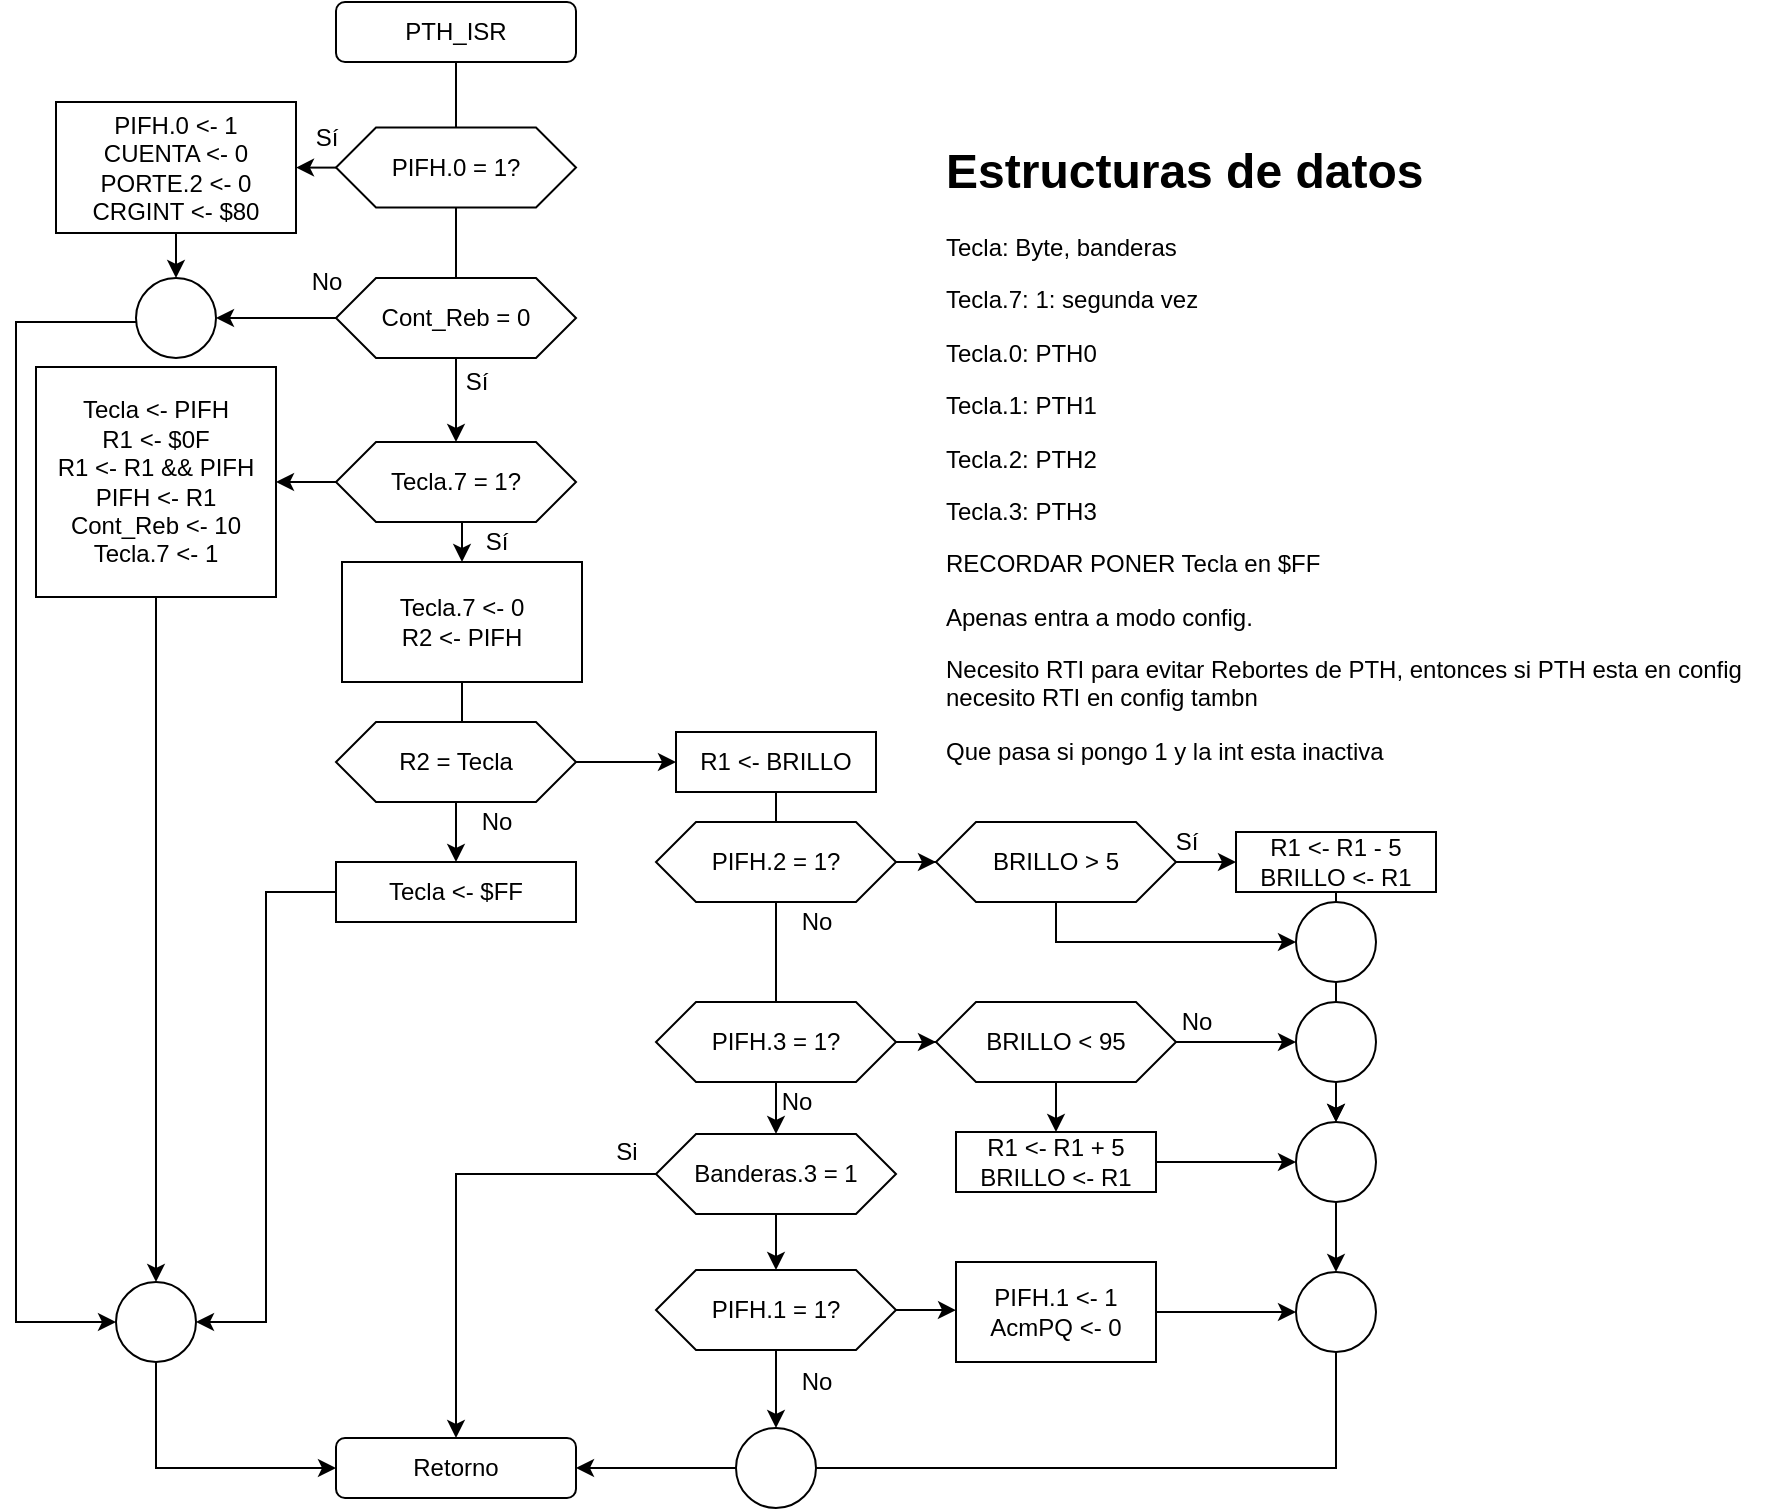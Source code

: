 <mxfile version="14.3.0" type="github"><diagram id="c7fjYp0Tahoj1WGIqrOk" name="Page-1"><mxGraphModel dx="1317" dy="1653" grid="1" gridSize="10" guides="1" tooltips="1" connect="1" arrows="1" fold="1" page="1" pageScale="1" pageWidth="850" pageHeight="1100" math="0" shadow="0"><root><mxCell id="0"/><mxCell id="1" parent="0"/><mxCell id="8bCLtA65vS8jzmT4QicE-42" style="edgeStyle=orthogonalEdgeStyle;rounded=0;orthogonalLoop=1;jettySize=auto;html=1;" parent="1" source="8bCLtA65vS8jzmT4QicE-1" target="8bCLtA65vS8jzmT4QicE-17" edge="1"><mxGeometry relative="1" as="geometry"/></mxCell><mxCell id="8bCLtA65vS8jzmT4QicE-1" value="PTH_ISR" style="rounded=1;whiteSpace=wrap;html=1;" parent="1" vertex="1"><mxGeometry x="110" y="-10" width="120" height="30" as="geometry"/></mxCell><mxCell id="8bCLtA65vS8jzmT4QicE-58" value="" style="edgeStyle=orthogonalEdgeStyle;rounded=0;orthogonalLoop=1;jettySize=auto;html=1;" parent="1" source="8bCLtA65vS8jzmT4QicE-3" edge="1"><mxGeometry relative="1" as="geometry"><mxPoint x="420.0" y="644.083" as="targetPoint"/></mxGeometry></mxCell><mxCell id="Di6Owvq7miezw51LFoUo-7" value="" style="edgeStyle=orthogonalEdgeStyle;rounded=0;orthogonalLoop=1;jettySize=auto;html=1;" edge="1" parent="1" source="8bCLtA65vS8jzmT4QicE-3" target="8bCLtA65vS8jzmT4QicE-51"><mxGeometry relative="1" as="geometry"/></mxCell><mxCell id="8bCLtA65vS8jzmT4QicE-3" value="PIFH.1 = 1?" style="shape=hexagon;perimeter=hexagonPerimeter2;whiteSpace=wrap;html=1;fixedSize=1;" parent="1" vertex="1"><mxGeometry x="270" y="624" width="120" height="40" as="geometry"/></mxCell><mxCell id="8bCLtA65vS8jzmT4QicE-62" value="" style="edgeStyle=orthogonalEdgeStyle;rounded=0;orthogonalLoop=1;jettySize=auto;html=1;" parent="1" source="8bCLtA65vS8jzmT4QicE-5" target="8bCLtA65vS8jzmT4QicE-54" edge="1"><mxGeometry relative="1" as="geometry"/></mxCell><mxCell id="8bCLtA65vS8jzmT4QicE-94" value="" style="edgeStyle=orthogonalEdgeStyle;rounded=0;orthogonalLoop=1;jettySize=auto;html=1;" parent="1" source="8bCLtA65vS8jzmT4QicE-6" target="8bCLtA65vS8jzmT4QicE-86" edge="1"><mxGeometry relative="1" as="geometry"/></mxCell><mxCell id="8bCLtA65vS8jzmT4QicE-6" value="PIFH.3 = 1?" style="shape=hexagon;perimeter=hexagonPerimeter2;whiteSpace=wrap;html=1;fixedSize=1;" parent="1" vertex="1"><mxGeometry x="270" y="490" width="120" height="40" as="geometry"/></mxCell><mxCell id="Di6Owvq7miezw51LFoUo-13" value="" style="edgeStyle=orthogonalEdgeStyle;rounded=0;orthogonalLoop=1;jettySize=auto;html=1;" edge="1" parent="1" source="8bCLtA65vS8jzmT4QicE-7" target="Di6Owvq7miezw51LFoUo-11"><mxGeometry relative="1" as="geometry"/></mxCell><mxCell id="8bCLtA65vS8jzmT4QicE-7" value="Cont_Reb = 0" style="shape=hexagon;perimeter=hexagonPerimeter2;whiteSpace=wrap;html=1;fixedSize=1;" parent="1" vertex="1"><mxGeometry x="110" y="128" width="120" height="40" as="geometry"/></mxCell><mxCell id="8bCLtA65vS8jzmT4QicE-8" value="Retorno" style="rounded=1;whiteSpace=wrap;html=1;" parent="1" vertex="1"><mxGeometry x="110" y="708" width="120" height="30" as="geometry"/></mxCell><mxCell id="8bCLtA65vS8jzmT4QicE-10" value="No" style="text;html=1;align=center;verticalAlign=middle;resizable=0;points=[];autosize=1;" parent="1" vertex="1"><mxGeometry x="90" y="120" width="30" height="20" as="geometry"/></mxCell><mxCell id="8bCLtA65vS8jzmT4QicE-12" value="Sí" style="text;html=1;align=center;verticalAlign=middle;resizable=0;points=[];autosize=1;" parent="1" vertex="1"><mxGeometry x="165" y="170" width="30" height="20" as="geometry"/></mxCell><mxCell id="8bCLtA65vS8jzmT4QicE-70" value="" style="edgeStyle=orthogonalEdgeStyle;rounded=0;orthogonalLoop=1;jettySize=auto;html=1;" parent="1" source="8bCLtA65vS8jzmT4QicE-53" target="8bCLtA65vS8jzmT4QicE-69" edge="1"><mxGeometry relative="1" as="geometry"><mxPoint x="540.0" y="644.083" as="sourcePoint"/></mxGeometry></mxCell><mxCell id="8bCLtA65vS8jzmT4QicE-16" value="&lt;h1&gt;Estructuras de datos&lt;br&gt;&lt;/h1&gt;&lt;p&gt;Tecla: Byte, banderas&lt;/p&gt;&lt;p&gt;Tecla.7: 1: segunda vez&lt;/p&gt;&lt;p&gt;Tecla.0: PTH0&lt;/p&gt;&lt;p&gt;Tecla.1: PTH1&lt;/p&gt;&lt;p&gt;Tecla.2: PTH2&lt;/p&gt;&lt;p&gt;Tecla.3: PTH3&lt;/p&gt;&lt;p&gt;RECORDAR PONER Tecla en $FF&lt;/p&gt;&lt;p&gt;Apenas entra a modo config.&lt;/p&gt;&lt;p&gt;Necesito RTI para evitar Rebortes de PTH, entonces si PTH esta en config necesito RTI en config tambn&lt;br&gt;&lt;/p&gt;&lt;p&gt;Que pasa si pongo 1 y la int esta inactiva&lt;br&gt;&lt;/p&gt;" style="text;html=1;strokeColor=none;fillColor=none;spacing=5;spacingTop=-20;whiteSpace=wrap;overflow=hidden;rounded=0;" parent="1" vertex="1"><mxGeometry x="410" y="55" width="420" height="325" as="geometry"/></mxCell><mxCell id="8bCLtA65vS8jzmT4QicE-24" value="" style="edgeStyle=orthogonalEdgeStyle;rounded=0;orthogonalLoop=1;jettySize=auto;html=1;" parent="1" source="8bCLtA65vS8jzmT4QicE-17" target="8bCLtA65vS8jzmT4QicE-19" edge="1"><mxGeometry relative="1" as="geometry"/></mxCell><mxCell id="8bCLtA65vS8jzmT4QicE-49" style="edgeStyle=orthogonalEdgeStyle;rounded=0;orthogonalLoop=1;jettySize=auto;html=1;exitX=0.5;exitY=1;exitDx=0;exitDy=0;entryX=0.5;entryY=0;entryDx=0;entryDy=0;" parent="1" source="8bCLtA65vS8jzmT4QicE-17" target="8bCLtA65vS8jzmT4QicE-26" edge="1"><mxGeometry relative="1" as="geometry"/></mxCell><mxCell id="8bCLtA65vS8jzmT4QicE-17" value="Tecla.7 = 1?" style="shape=hexagon;perimeter=hexagonPerimeter2;whiteSpace=wrap;html=1;fixedSize=1;" parent="1" vertex="1"><mxGeometry x="110" y="210" width="120" height="40" as="geometry"/></mxCell><mxCell id="8bCLtA65vS8jzmT4QicE-18" value="Sí" style="text;html=1;align=center;verticalAlign=middle;resizable=0;points=[];autosize=1;" parent="1" vertex="1"><mxGeometry x="175" y="250" width="30" height="20" as="geometry"/></mxCell><mxCell id="8bCLtA65vS8jzmT4QicE-21" style="edgeStyle=orthogonalEdgeStyle;rounded=0;orthogonalLoop=1;jettySize=auto;html=1;entryX=0.5;entryY=0;entryDx=0;entryDy=0;" parent="1" source="8bCLtA65vS8jzmT4QicE-19" target="8bCLtA65vS8jzmT4QicE-22" edge="1"><mxGeometry relative="1" as="geometry"><mxPoint x="20" y="520" as="targetPoint"/></mxGeometry></mxCell><mxCell id="8bCLtA65vS8jzmT4QicE-19" value="&lt;div&gt;Tecla &amp;lt;- PIFH&lt;/div&gt;&lt;div&gt;R1 &amp;lt;- $0F&lt;/div&gt;&lt;div&gt;R1 &amp;lt;- R1 &amp;amp;&amp;amp; PIFH&lt;/div&gt;&lt;div&gt;PIFH &amp;lt;- R1&lt;br&gt;&lt;/div&gt;&lt;div&gt;Cont_Reb &amp;lt;- 10&lt;/div&gt;&lt;div&gt;Tecla.7 &amp;lt;- 1&lt;br&gt;&lt;/div&gt;" style="rounded=0;whiteSpace=wrap;html=1;" parent="1" vertex="1"><mxGeometry x="-40" y="172.5" width="120" height="115" as="geometry"/></mxCell><mxCell id="8bCLtA65vS8jzmT4QicE-50" style="edgeStyle=orthogonalEdgeStyle;rounded=0;orthogonalLoop=1;jettySize=auto;html=1;entryX=0;entryY=0.5;entryDx=0;entryDy=0;" parent="1" source="8bCLtA65vS8jzmT4QicE-22" target="8bCLtA65vS8jzmT4QicE-8" edge="1"><mxGeometry relative="1" as="geometry"><Array as="points"><mxPoint x="20" y="723"/></Array></mxGeometry></mxCell><mxCell id="8bCLtA65vS8jzmT4QicE-22" value="" style="ellipse;whiteSpace=wrap;html=1;aspect=fixed;" parent="1" vertex="1"><mxGeometry y="630" width="40" height="40" as="geometry"/></mxCell><mxCell id="8bCLtA65vS8jzmT4QicE-23" style="edgeStyle=orthogonalEdgeStyle;rounded=0;orthogonalLoop=1;jettySize=auto;html=1;entryX=0;entryY=0.5;entryDx=0;entryDy=0;" parent="1" source="Di6Owvq7miezw51LFoUo-11" target="8bCLtA65vS8jzmT4QicE-22" edge="1"><mxGeometry relative="1" as="geometry"><mxPoint x="110" y="150" as="sourcePoint"/><mxPoint x="110" y="817" as="targetPoint"/><Array as="points"><mxPoint x="-50" y="150"/><mxPoint x="-50" y="650"/></Array></mxGeometry></mxCell><mxCell id="8bCLtA65vS8jzmT4QicE-47" value="" style="edgeStyle=orthogonalEdgeStyle;rounded=0;orthogonalLoop=1;jettySize=auto;html=1;" parent="1" source="8bCLtA65vS8jzmT4QicE-26" target="8bCLtA65vS8jzmT4QicE-44" edge="1"><mxGeometry relative="1" as="geometry"/></mxCell><mxCell id="8bCLtA65vS8jzmT4QicE-26" value="&lt;div&gt;Tecla.7 &amp;lt;- 0&lt;/div&gt;&lt;div&gt;R2 &amp;lt;- PIFH&lt;br&gt;&lt;/div&gt;" style="rounded=0;whiteSpace=wrap;html=1;" parent="1" vertex="1"><mxGeometry x="113" y="270" width="120" height="60" as="geometry"/></mxCell><mxCell id="8bCLtA65vS8jzmT4QicE-48" style="edgeStyle=orthogonalEdgeStyle;rounded=0;orthogonalLoop=1;jettySize=auto;html=1;exitX=0.5;exitY=1;exitDx=0;exitDy=0;entryX=0.5;entryY=0;entryDx=0;entryDy=0;" parent="1" source="8bCLtA65vS8jzmT4QicE-27" target="8bCLtA65vS8jzmT4QicE-31" edge="1"><mxGeometry relative="1" as="geometry"/></mxCell><mxCell id="8bCLtA65vS8jzmT4QicE-27" value="R2 = Tecla" style="shape=hexagon;perimeter=hexagonPerimeter2;whiteSpace=wrap;html=1;fixedSize=1;" parent="1" vertex="1"><mxGeometry x="110" y="350" width="120" height="40" as="geometry"/></mxCell><mxCell id="8bCLtA65vS8jzmT4QicE-33" style="edgeStyle=orthogonalEdgeStyle;rounded=0;orthogonalLoop=1;jettySize=auto;html=1;entryX=1;entryY=0.5;entryDx=0;entryDy=0;" parent="1" source="8bCLtA65vS8jzmT4QicE-31" target="8bCLtA65vS8jzmT4QicE-22" edge="1"><mxGeometry relative="1" as="geometry"/></mxCell><mxCell id="8bCLtA65vS8jzmT4QicE-31" value="&lt;div&gt;Tecla &amp;lt;- $FF&lt;/div&gt;" style="rounded=0;whiteSpace=wrap;html=1;" parent="1" vertex="1"><mxGeometry x="110" y="420" width="120" height="30" as="geometry"/></mxCell><mxCell id="8bCLtA65vS8jzmT4QicE-44" value="No" style="text;html=1;align=center;verticalAlign=middle;resizable=0;points=[];autosize=1;" parent="1" vertex="1"><mxGeometry x="175" y="390" width="30" height="20" as="geometry"/></mxCell><mxCell id="8bCLtA65vS8jzmT4QicE-53" value="&lt;div&gt;PIFH.1 &amp;lt;- 1&lt;/div&gt;&lt;div&gt;AcmPQ &amp;lt;- 0&lt;/div&gt;" style="rounded=0;whiteSpace=wrap;html=1;gradientColor=#ffffff;" parent="1" vertex="1"><mxGeometry x="420" y="620" width="100" height="50" as="geometry"/></mxCell><mxCell id="8bCLtA65vS8jzmT4QicE-55" style="edgeStyle=orthogonalEdgeStyle;rounded=0;orthogonalLoop=1;jettySize=auto;html=1;" parent="1" source="8bCLtA65vS8jzmT4QicE-54" target="8bCLtA65vS8jzmT4QicE-8" edge="1"><mxGeometry relative="1" as="geometry"/></mxCell><mxCell id="8bCLtA65vS8jzmT4QicE-56" value="" style="edgeStyle=orthogonalEdgeStyle;rounded=0;orthogonalLoop=1;jettySize=auto;html=1;" parent="1" source="8bCLtA65vS8jzmT4QicE-54" target="8bCLtA65vS8jzmT4QicE-3" edge="1"><mxGeometry relative="1" as="geometry"/></mxCell><mxCell id="8bCLtA65vS8jzmT4QicE-54" value="Banderas.3 = 1" style="shape=hexagon;perimeter=hexagonPerimeter2;whiteSpace=wrap;html=1;fixedSize=1;" parent="1" vertex="1"><mxGeometry x="270" y="556" width="120" height="40" as="geometry"/></mxCell><mxCell id="8bCLtA65vS8jzmT4QicE-99" value="" style="edgeStyle=orthogonalEdgeStyle;rounded=0;orthogonalLoop=1;jettySize=auto;html=1;" parent="1" source="8bCLtA65vS8jzmT4QicE-60" target="8bCLtA65vS8jzmT4QicE-97" edge="1"><mxGeometry relative="1" as="geometry"/></mxCell><mxCell id="8bCLtA65vS8jzmT4QicE-63" value="No" style="text;html=1;align=center;verticalAlign=middle;resizable=0;points=[];autosize=1;" parent="1" vertex="1"><mxGeometry x="335" y="440" width="30" height="20" as="geometry"/></mxCell><mxCell id="8bCLtA65vS8jzmT4QicE-64" value="No" style="text;html=1;align=center;verticalAlign=middle;resizable=0;points=[];autosize=1;" parent="1" vertex="1"><mxGeometry x="325" y="530" width="30" height="20" as="geometry"/></mxCell><mxCell id="8bCLtA65vS8jzmT4QicE-65" value="Si" style="text;html=1;align=center;verticalAlign=middle;resizable=0;points=[];autosize=1;" parent="1" vertex="1"><mxGeometry x="240" y="555" width="30" height="20" as="geometry"/></mxCell><mxCell id="8bCLtA65vS8jzmT4QicE-66" value="No" style="text;html=1;align=center;verticalAlign=middle;resizable=0;points=[];autosize=1;" parent="1" vertex="1"><mxGeometry x="335" y="670" width="30" height="20" as="geometry"/></mxCell><mxCell id="Di6Owvq7miezw51LFoUo-8" style="edgeStyle=orthogonalEdgeStyle;rounded=0;orthogonalLoop=1;jettySize=auto;html=1;entryX=1;entryY=0.5;entryDx=0;entryDy=0;" edge="1" parent="1" source="8bCLtA65vS8jzmT4QicE-69" target="8bCLtA65vS8jzmT4QicE-8"><mxGeometry relative="1" as="geometry"><Array as="points"><mxPoint x="610" y="723"/></Array></mxGeometry></mxCell><mxCell id="8bCLtA65vS8jzmT4QicE-69" value="" style="ellipse;whiteSpace=wrap;html=1;aspect=fixed;" parent="1" vertex="1"><mxGeometry x="590" y="625" width="40" height="40" as="geometry"/></mxCell><mxCell id="8bCLtA65vS8jzmT4QicE-81" value="" style="edgeStyle=orthogonalEdgeStyle;rounded=0;orthogonalLoop=1;jettySize=auto;html=1;" parent="1" source="8bCLtA65vS8jzmT4QicE-74" target="8bCLtA65vS8jzmT4QicE-63" edge="1"><mxGeometry relative="1" as="geometry"/></mxCell><mxCell id="8bCLtA65vS8jzmT4QicE-74" value="R1 &amp;lt;- BRILLO" style="rounded=0;whiteSpace=wrap;html=1;gradientColor=#ffffff;" parent="1" vertex="1"><mxGeometry x="280" y="355" width="100" height="30" as="geometry"/></mxCell><mxCell id="8bCLtA65vS8jzmT4QicE-78" value="" style="edgeStyle=orthogonalEdgeStyle;rounded=0;orthogonalLoop=1;jettySize=auto;html=1;" parent="1" source="8bCLtA65vS8jzmT4QicE-27" target="8bCLtA65vS8jzmT4QicE-74" edge="1"><mxGeometry relative="1" as="geometry"><mxPoint x="229.966" y="370.034" as="sourcePoint"/><mxPoint x="330.034" y="400" as="targetPoint"/></mxGeometry></mxCell><mxCell id="8bCLtA65vS8jzmT4QicE-90" value="" style="edgeStyle=orthogonalEdgeStyle;rounded=0;orthogonalLoop=1;jettySize=auto;html=1;" parent="1" source="8bCLtA65vS8jzmT4QicE-5" target="8bCLtA65vS8jzmT4QicE-83" edge="1"><mxGeometry relative="1" as="geometry"/></mxCell><mxCell id="8bCLtA65vS8jzmT4QicE-5" value="PIFH.2 = 1?" style="shape=hexagon;perimeter=hexagonPerimeter2;whiteSpace=wrap;html=1;fixedSize=1;" parent="1" vertex="1"><mxGeometry x="270" y="400" width="120" height="40" as="geometry"/></mxCell><mxCell id="8bCLtA65vS8jzmT4QicE-92" value="" style="edgeStyle=orthogonalEdgeStyle;rounded=0;orthogonalLoop=1;jettySize=auto;html=1;" parent="1" source="8bCLtA65vS8jzmT4QicE-83" target="8bCLtA65vS8jzmT4QicE-85" edge="1"><mxGeometry relative="1" as="geometry"/></mxCell><mxCell id="8bCLtA65vS8jzmT4QicE-93" style="edgeStyle=orthogonalEdgeStyle;rounded=0;orthogonalLoop=1;jettySize=auto;html=1;entryX=0;entryY=0.5;entryDx=0;entryDy=0;" parent="1" source="8bCLtA65vS8jzmT4QicE-83" target="8bCLtA65vS8jzmT4QicE-60" edge="1"><mxGeometry relative="1" as="geometry"><Array as="points"><mxPoint x="470" y="460"/></Array></mxGeometry></mxCell><mxCell id="8bCLtA65vS8jzmT4QicE-83" value="BRILLO &amp;gt; 5" style="shape=hexagon;perimeter=hexagonPerimeter2;whiteSpace=wrap;html=1;fixedSize=1;" parent="1" vertex="1"><mxGeometry x="410" y="400" width="120" height="40" as="geometry"/></mxCell><mxCell id="8bCLtA65vS8jzmT4QicE-104" style="edgeStyle=orthogonalEdgeStyle;rounded=0;orthogonalLoop=1;jettySize=auto;html=1;" parent="1" source="8bCLtA65vS8jzmT4QicE-85" edge="1"><mxGeometry relative="1" as="geometry"><mxPoint x="610" y="550" as="targetPoint"/></mxGeometry></mxCell><mxCell id="8bCLtA65vS8jzmT4QicE-85" value="&lt;div&gt;R1 &amp;lt;- R1 - 5&lt;/div&gt;&lt;div&gt;BRILLO &amp;lt;- R1&lt;br&gt;&lt;/div&gt;" style="rounded=0;whiteSpace=wrap;html=1;gradientColor=#ffffff;" parent="1" vertex="1"><mxGeometry x="560" y="405" width="100" height="30" as="geometry"/></mxCell><mxCell id="8bCLtA65vS8jzmT4QicE-95" value="" style="edgeStyle=orthogonalEdgeStyle;rounded=0;orthogonalLoop=1;jettySize=auto;html=1;" parent="1" source="8bCLtA65vS8jzmT4QicE-86" target="8bCLtA65vS8jzmT4QicE-88" edge="1"><mxGeometry relative="1" as="geometry"/></mxCell><mxCell id="8bCLtA65vS8jzmT4QicE-107" style="edgeStyle=orthogonalEdgeStyle;rounded=0;orthogonalLoop=1;jettySize=auto;html=1;entryX=0;entryY=0.5;entryDx=0;entryDy=0;" parent="1" source="8bCLtA65vS8jzmT4QicE-86" target="8bCLtA65vS8jzmT4QicE-106" edge="1"><mxGeometry relative="1" as="geometry"/></mxCell><mxCell id="8bCLtA65vS8jzmT4QicE-86" value="BRILLO &amp;lt; 95" style="shape=hexagon;perimeter=hexagonPerimeter2;whiteSpace=wrap;html=1;fixedSize=1;" parent="1" vertex="1"><mxGeometry x="410" y="490" width="120" height="40" as="geometry"/></mxCell><mxCell id="8bCLtA65vS8jzmT4QicE-96" style="edgeStyle=orthogonalEdgeStyle;rounded=0;orthogonalLoop=1;jettySize=auto;html=1;" parent="1" source="8bCLtA65vS8jzmT4QicE-88" edge="1"><mxGeometry relative="1" as="geometry"><mxPoint x="590" y="570" as="targetPoint"/></mxGeometry></mxCell><mxCell id="8bCLtA65vS8jzmT4QicE-88" value="&lt;div&gt;R1 &amp;lt;- R1 + 5&lt;/div&gt;&lt;div&gt;BRILLO &amp;lt;- R1&lt;br&gt;&lt;/div&gt;" style="rounded=0;whiteSpace=wrap;html=1;gradientColor=#ffffff;" parent="1" vertex="1"><mxGeometry x="420" y="555" width="100" height="30" as="geometry"/></mxCell><mxCell id="8bCLtA65vS8jzmT4QicE-100" value="" style="edgeStyle=orthogonalEdgeStyle;rounded=0;orthogonalLoop=1;jettySize=auto;html=1;" parent="1" source="8bCLtA65vS8jzmT4QicE-97" target="8bCLtA65vS8jzmT4QicE-69" edge="1"><mxGeometry relative="1" as="geometry"/></mxCell><mxCell id="8bCLtA65vS8jzmT4QicE-97" value="" style="ellipse;whiteSpace=wrap;html=1;aspect=fixed;" parent="1" vertex="1"><mxGeometry x="590" y="550" width="40" height="40" as="geometry"/></mxCell><mxCell id="8bCLtA65vS8jzmT4QicE-60" value="" style="ellipse;whiteSpace=wrap;html=1;aspect=fixed;" parent="1" vertex="1"><mxGeometry x="590" y="440" width="40" height="40" as="geometry"/></mxCell><mxCell id="8bCLtA65vS8jzmT4QicE-106" value="" style="ellipse;whiteSpace=wrap;html=1;aspect=fixed;" parent="1" vertex="1"><mxGeometry x="590" y="490" width="40" height="40" as="geometry"/></mxCell><mxCell id="8bCLtA65vS8jzmT4QicE-108" value="No" style="text;html=1;align=center;verticalAlign=middle;resizable=0;points=[];autosize=1;" parent="1" vertex="1"><mxGeometry x="525" y="490" width="30" height="20" as="geometry"/></mxCell><mxCell id="8bCLtA65vS8jzmT4QicE-109" value="Sí" style="text;html=1;align=center;verticalAlign=middle;resizable=0;points=[];autosize=1;" parent="1" vertex="1"><mxGeometry x="520" y="400" width="30" height="20" as="geometry"/></mxCell><mxCell id="Di6Owvq7miezw51LFoUo-9" value="" style="edgeStyle=orthogonalEdgeStyle;rounded=0;orthogonalLoop=1;jettySize=auto;html=1;" edge="1" parent="1" source="Di6Owvq7miezw51LFoUo-1" target="Di6Owvq7miezw51LFoUo-2"><mxGeometry relative="1" as="geometry"/></mxCell><mxCell id="Di6Owvq7miezw51LFoUo-1" value="PIFH.0 = 1?" style="shape=hexagon;perimeter=hexagonPerimeter2;whiteSpace=wrap;html=1;fixedSize=1;" vertex="1" parent="1"><mxGeometry x="110" y="52.75" width="120" height="40" as="geometry"/></mxCell><mxCell id="Di6Owvq7miezw51LFoUo-14" value="" style="edgeStyle=orthogonalEdgeStyle;rounded=0;orthogonalLoop=1;jettySize=auto;html=1;" edge="1" parent="1" source="Di6Owvq7miezw51LFoUo-2" target="Di6Owvq7miezw51LFoUo-11"><mxGeometry relative="1" as="geometry"/></mxCell><mxCell id="Di6Owvq7miezw51LFoUo-2" value="&lt;div&gt;PIFH.0 &amp;lt;- 1&lt;/div&gt;&lt;div&gt;CUENTA &amp;lt;- 0&lt;/div&gt;&lt;div&gt;PORTE.2 &amp;lt;- 0&lt;br&gt;&lt;/div&gt;&lt;div&gt;CRGINT &amp;lt;- $80&lt;br&gt;&lt;/div&gt;" style="rounded=0;whiteSpace=wrap;html=1;" vertex="1" parent="1"><mxGeometry x="-30" y="40" width="120" height="65.5" as="geometry"/></mxCell><mxCell id="8bCLtA65vS8jzmT4QicE-51" value="" style="ellipse;whiteSpace=wrap;html=1;aspect=fixed;" parent="1" vertex="1"><mxGeometry x="310" y="703" width="40" height="40" as="geometry"/></mxCell><mxCell id="Di6Owvq7miezw51LFoUo-10" value="&lt;div&gt;Sí&lt;/div&gt;&lt;div&gt;&lt;br&gt;&lt;/div&gt;" style="text;html=1;align=center;verticalAlign=middle;resizable=0;points=[];autosize=1;" vertex="1" parent="1"><mxGeometry x="90" y="50" width="30" height="30" as="geometry"/></mxCell><mxCell id="Di6Owvq7miezw51LFoUo-11" value="" style="ellipse;whiteSpace=wrap;html=1;aspect=fixed;" vertex="1" parent="1"><mxGeometry x="10" y="128" width="40" height="40" as="geometry"/></mxCell></root></mxGraphModel></diagram></mxfile>